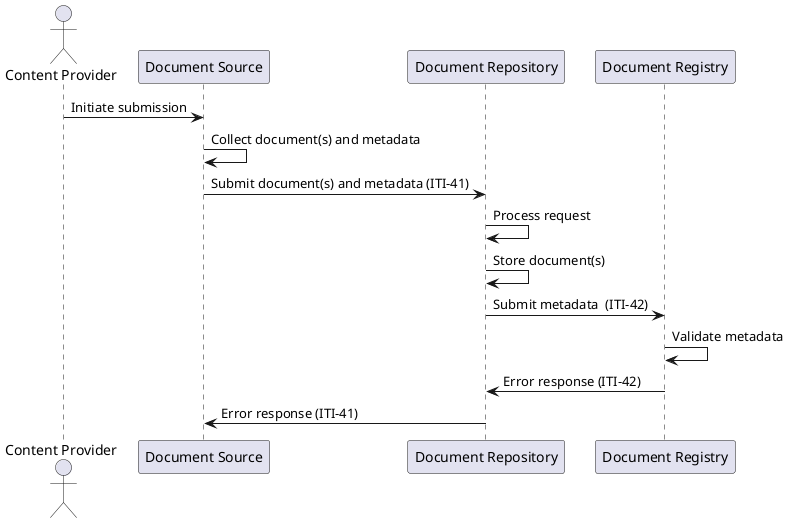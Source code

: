 @startuml
actor "Content Provider" as CS
participant "Document Source" as DS
participant "Document Repository" as DR
participant "Document Registry" as DReg

CS -> DS: Initiate submission
DS -> DS: Collect document(s) and metadata
DS -> DR: Submit document(s) and metadata (ITI-41)
DR -> DR: Process request
DR -> DR: Store document(s)
DR -> DReg: Submit metadata  (ITI-42)
DReg -> DReg: Validate metadata
DReg -> DR: Error response (ITI-42)
DR -> DS: Error response (ITI-41)
@enduml
